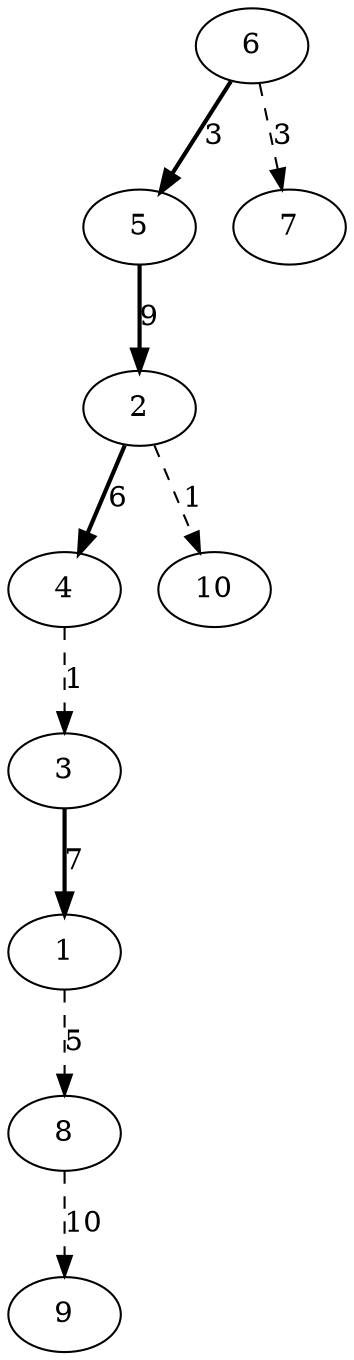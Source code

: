 digraph G {
6 -> 5 [style=bold, label=3];
5 -> 2 [style=bold, label=9];
2 -> 4 [style=bold, label=6];
3 -> 1 [style=bold, label=7];
4 -> 3 [style=dashed, label=1];
6 -> 7 [style=dashed, label=3];
1 -> 8 [style=dashed, label=5];
8 -> 9 [style=dashed, label=10];
2 -> 10 [style=dashed, label=1];
1; 
2; 
3; 
4; 
5; 
6; 
7; 
8; 
9; 
10; 
}
